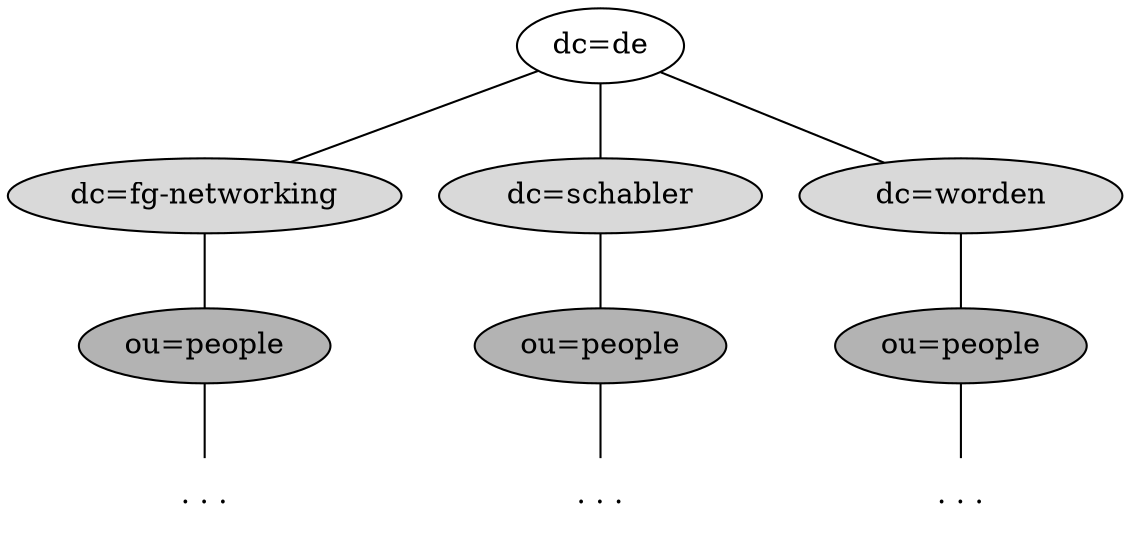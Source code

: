 graph G {
  de [label="dc=de"];
  fgn [label="dc=fg-networking", style="filled", fillcolor="grey85", width=2.15];
  schabler [label="dc=schabler", style="filled", fillcolor="grey85", width=2.15];
  worden [label="dc=worden", style="filled", fillcolor="grey85", width=2.15];
  people1 [label="ou=people", style="filled", fillcolor="grey70"];
  people2 [label="ou=people", style="filled", fillcolor="grey70"];
  people3 [label="ou=people", style="filled", fillcolor="grey70"];
  fgnpe [label=". . .", shape="plaintext"];
  schabpe [label=". . .", shape="plaintext"];
  wordpe [label=". . .", shape="plaintext"];
  de -- {fgn schabler worden};
  fgn -- people1 -- fgnpe;
  schabler -- people2 -- schabpe;
  worden -- people3 -- wordpe;
  }
